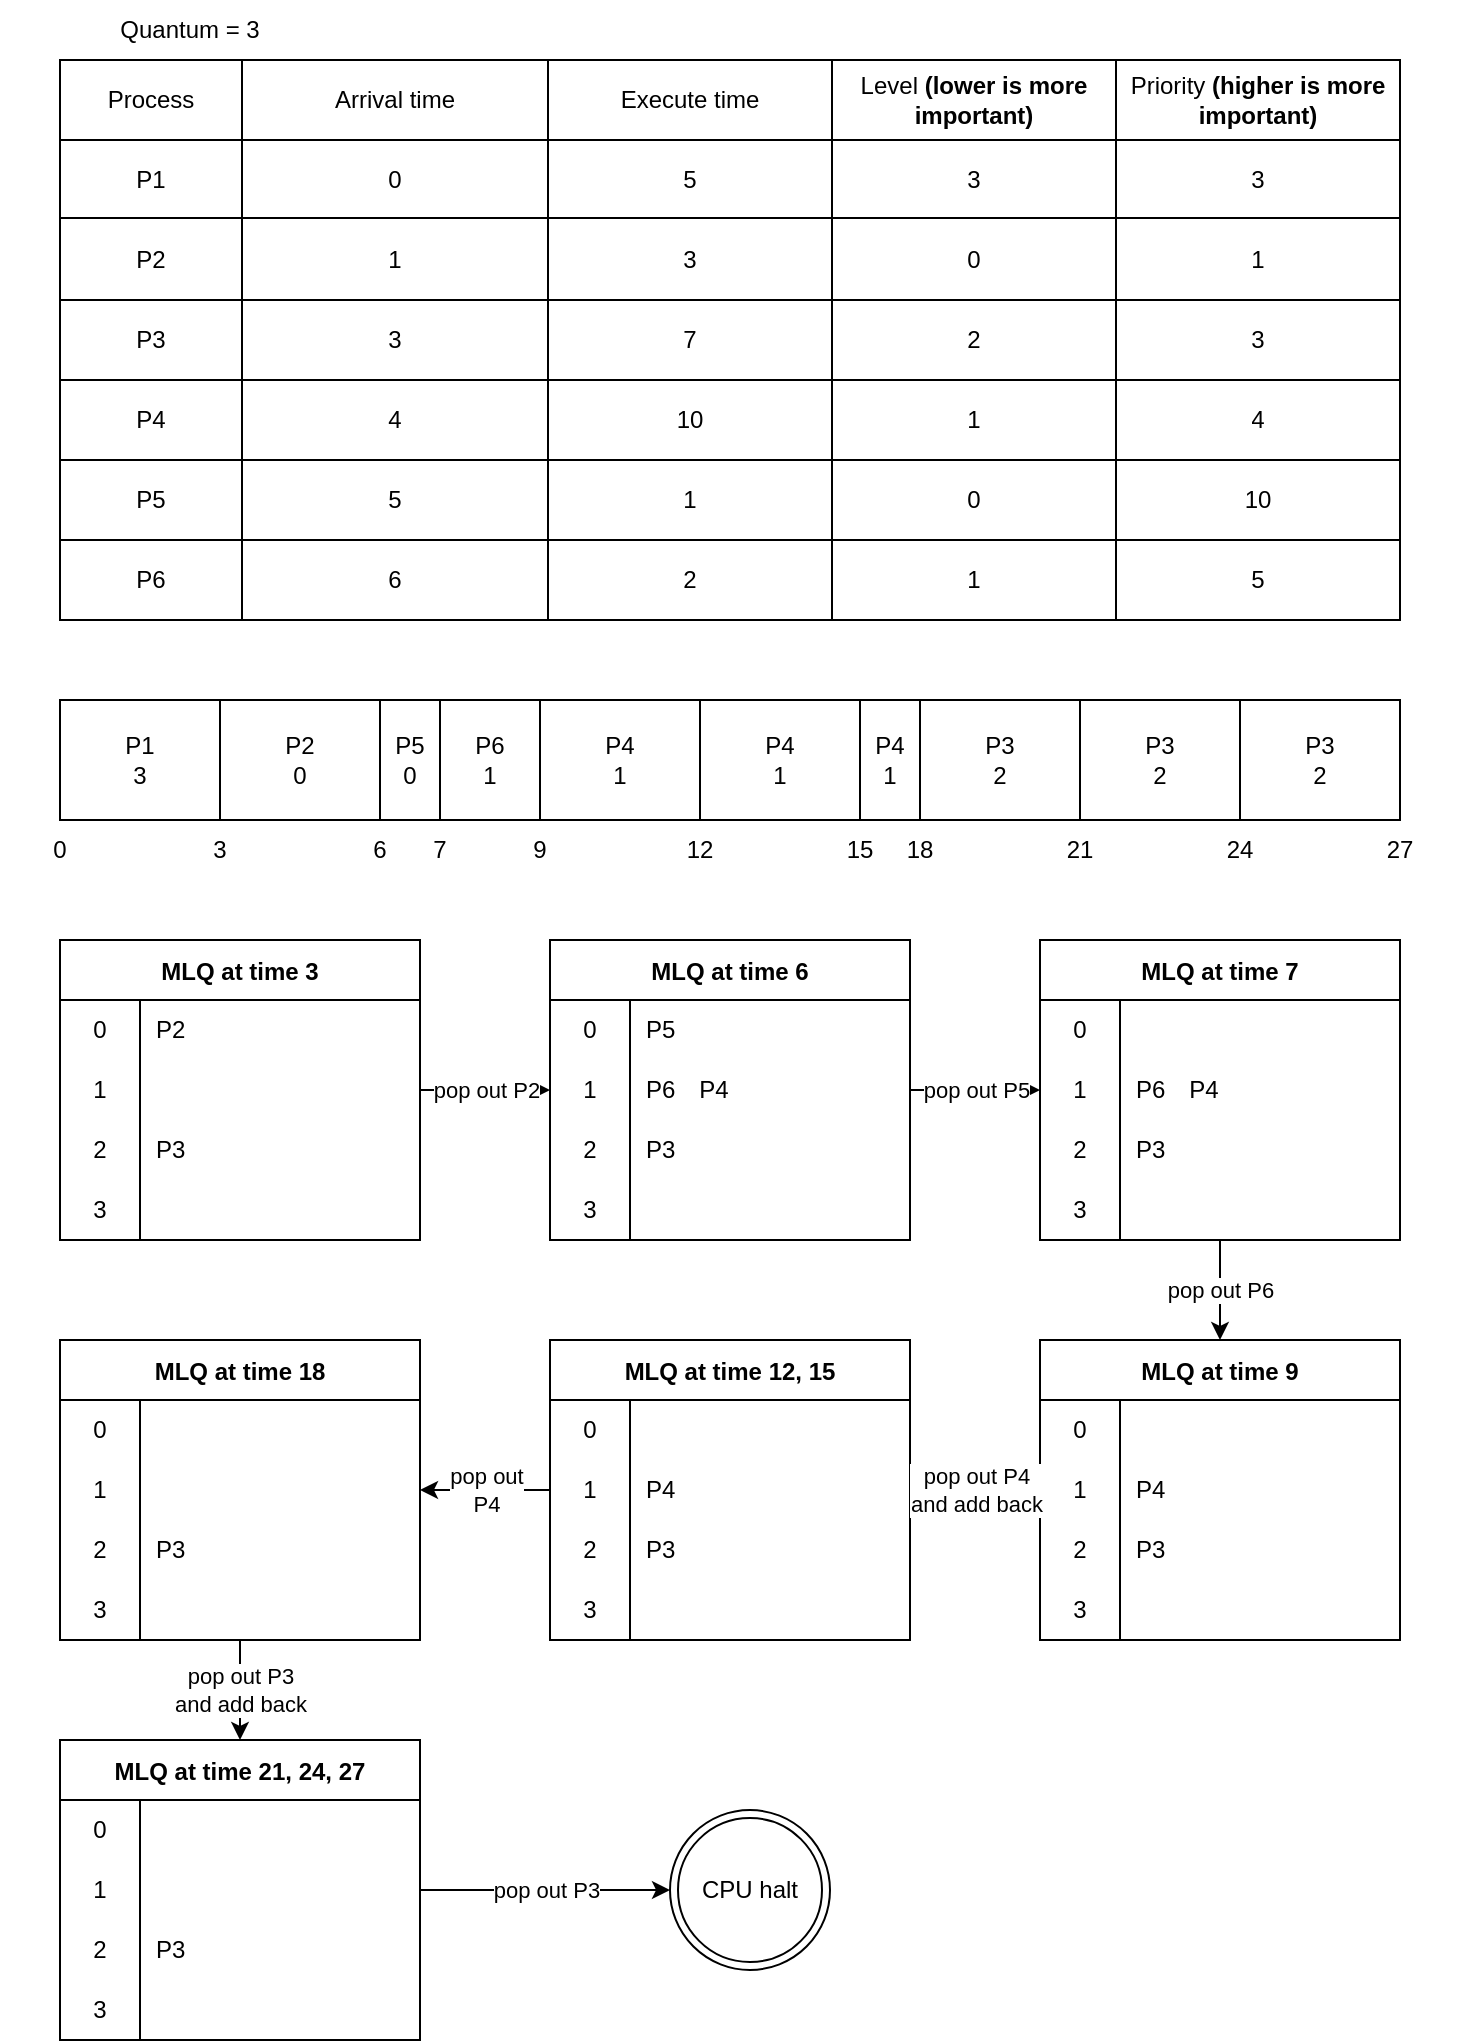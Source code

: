 <mxfile version="20.6.0" type="device"><diagram id="JdR4TpfTcAb123M0RGdp" name="Page-1"><mxGraphModel dx="1185" dy="603" grid="1" gridSize="10" guides="1" tooltips="1" connect="1" arrows="1" fold="1" page="1" pageScale="1" pageWidth="850" pageHeight="1100" math="0" shadow="0"><root><mxCell id="0"/><mxCell id="1" parent="0"/><mxCell id="FrBNk-nTPE8TU9PFp3-e-2" value="&lt;div&gt;P1&lt;/div&gt;3" style="rounded=0;whiteSpace=wrap;html=1;" vertex="1" parent="1"><mxGeometry x="80" y="400" width="80" height="60" as="geometry"/></mxCell><mxCell id="FrBNk-nTPE8TU9PFp3-e-42" value="" style="shape=table;html=1;whiteSpace=wrap;startSize=0;container=1;collapsible=0;childLayout=tableLayout;" vertex="1" parent="1"><mxGeometry x="80" y="80" width="670" height="280" as="geometry"/></mxCell><mxCell id="FrBNk-nTPE8TU9PFp3-e-43" value="" style="shape=tableRow;horizontal=0;startSize=0;swimlaneHead=0;swimlaneBody=0;top=0;left=0;bottom=0;right=0;collapsible=0;dropTarget=0;fillColor=none;points=[[0,0.5],[1,0.5]];portConstraint=eastwest;" vertex="1" parent="FrBNk-nTPE8TU9PFp3-e-42"><mxGeometry width="670" height="40" as="geometry"/></mxCell><mxCell id="FrBNk-nTPE8TU9PFp3-e-44" value="Process" style="shape=partialRectangle;html=1;whiteSpace=wrap;connectable=0;fillColor=none;top=0;left=0;bottom=0;right=0;overflow=hidden;" vertex="1" parent="FrBNk-nTPE8TU9PFp3-e-43"><mxGeometry width="91" height="40" as="geometry"><mxRectangle width="91" height="40" as="alternateBounds"/></mxGeometry></mxCell><mxCell id="FrBNk-nTPE8TU9PFp3-e-45" value="Arrival time" style="shape=partialRectangle;html=1;whiteSpace=wrap;connectable=0;fillColor=none;top=0;left=0;bottom=0;right=0;overflow=hidden;" vertex="1" parent="FrBNk-nTPE8TU9PFp3-e-43"><mxGeometry x="91" width="153" height="40" as="geometry"><mxRectangle width="153" height="40" as="alternateBounds"/></mxGeometry></mxCell><mxCell id="FrBNk-nTPE8TU9PFp3-e-46" value="Execute time" style="shape=partialRectangle;html=1;whiteSpace=wrap;connectable=0;fillColor=none;top=0;left=0;bottom=0;right=0;overflow=hidden;" vertex="1" parent="FrBNk-nTPE8TU9PFp3-e-43"><mxGeometry x="244" width="142" height="40" as="geometry"><mxRectangle width="142" height="40" as="alternateBounds"/></mxGeometry></mxCell><mxCell id="FrBNk-nTPE8TU9PFp3-e-79" value="Level &lt;b&gt;(lower is more important)&lt;/b&gt;" style="shape=partialRectangle;html=1;whiteSpace=wrap;connectable=0;fillColor=none;top=0;left=0;bottom=0;right=0;overflow=hidden;" vertex="1" parent="FrBNk-nTPE8TU9PFp3-e-43"><mxGeometry x="386" width="142" height="40" as="geometry"><mxRectangle width="142" height="40" as="alternateBounds"/></mxGeometry></mxCell><mxCell id="FrBNk-nTPE8TU9PFp3-e-103" value="Priority&lt;b&gt; (higher is more important)&lt;/b&gt;" style="shape=partialRectangle;html=1;whiteSpace=wrap;connectable=0;fillColor=none;top=0;left=0;bottom=0;right=0;overflow=hidden;" vertex="1" parent="FrBNk-nTPE8TU9PFp3-e-43"><mxGeometry x="528" width="142" height="40" as="geometry"><mxRectangle width="142" height="40" as="alternateBounds"/></mxGeometry></mxCell><mxCell id="FrBNk-nTPE8TU9PFp3-e-47" value="" style="shape=tableRow;horizontal=0;startSize=0;swimlaneHead=0;swimlaneBody=0;top=0;left=0;bottom=0;right=0;collapsible=0;dropTarget=0;fillColor=none;points=[[0,0.5],[1,0.5]];portConstraint=eastwest;" vertex="1" parent="FrBNk-nTPE8TU9PFp3-e-42"><mxGeometry y="40" width="670" height="39" as="geometry"/></mxCell><mxCell id="FrBNk-nTPE8TU9PFp3-e-48" value="P1" style="shape=partialRectangle;html=1;whiteSpace=wrap;connectable=0;fillColor=none;top=0;left=0;bottom=0;right=0;overflow=hidden;" vertex="1" parent="FrBNk-nTPE8TU9PFp3-e-47"><mxGeometry width="91" height="39" as="geometry"><mxRectangle width="91" height="39" as="alternateBounds"/></mxGeometry></mxCell><mxCell id="FrBNk-nTPE8TU9PFp3-e-49" value="0" style="shape=partialRectangle;html=1;whiteSpace=wrap;connectable=0;fillColor=none;top=0;left=0;bottom=0;right=0;overflow=hidden;" vertex="1" parent="FrBNk-nTPE8TU9PFp3-e-47"><mxGeometry x="91" width="153" height="39" as="geometry"><mxRectangle width="153" height="39" as="alternateBounds"/></mxGeometry></mxCell><mxCell id="FrBNk-nTPE8TU9PFp3-e-50" value="5" style="shape=partialRectangle;html=1;whiteSpace=wrap;connectable=0;fillColor=none;top=0;left=0;bottom=0;right=0;overflow=hidden;" vertex="1" parent="FrBNk-nTPE8TU9PFp3-e-47"><mxGeometry x="244" width="142" height="39" as="geometry"><mxRectangle width="142" height="39" as="alternateBounds"/></mxGeometry></mxCell><mxCell id="FrBNk-nTPE8TU9PFp3-e-80" value="3" style="shape=partialRectangle;html=1;whiteSpace=wrap;connectable=0;fillColor=none;top=0;left=0;bottom=0;right=0;overflow=hidden;" vertex="1" parent="FrBNk-nTPE8TU9PFp3-e-47"><mxGeometry x="386" width="142" height="39" as="geometry"><mxRectangle width="142" height="39" as="alternateBounds"/></mxGeometry></mxCell><mxCell id="FrBNk-nTPE8TU9PFp3-e-104" value="3" style="shape=partialRectangle;html=1;whiteSpace=wrap;connectable=0;fillColor=none;top=0;left=0;bottom=0;right=0;overflow=hidden;" vertex="1" parent="FrBNk-nTPE8TU9PFp3-e-47"><mxGeometry x="528" width="142" height="39" as="geometry"><mxRectangle width="142" height="39" as="alternateBounds"/></mxGeometry></mxCell><mxCell id="FrBNk-nTPE8TU9PFp3-e-51" value="" style="shape=tableRow;horizontal=0;startSize=0;swimlaneHead=0;swimlaneBody=0;top=0;left=0;bottom=0;right=0;collapsible=0;dropTarget=0;fillColor=none;points=[[0,0.5],[1,0.5]];portConstraint=eastwest;" vertex="1" parent="FrBNk-nTPE8TU9PFp3-e-42"><mxGeometry y="79" width="670" height="41" as="geometry"/></mxCell><mxCell id="FrBNk-nTPE8TU9PFp3-e-52" value="P2" style="shape=partialRectangle;html=1;whiteSpace=wrap;connectable=0;fillColor=none;top=0;left=0;bottom=0;right=0;overflow=hidden;" vertex="1" parent="FrBNk-nTPE8TU9PFp3-e-51"><mxGeometry width="91" height="41" as="geometry"><mxRectangle width="91" height="41" as="alternateBounds"/></mxGeometry></mxCell><mxCell id="FrBNk-nTPE8TU9PFp3-e-53" value="1" style="shape=partialRectangle;html=1;whiteSpace=wrap;connectable=0;fillColor=none;top=0;left=0;bottom=0;right=0;overflow=hidden;" vertex="1" parent="FrBNk-nTPE8TU9PFp3-e-51"><mxGeometry x="91" width="153" height="41" as="geometry"><mxRectangle width="153" height="41" as="alternateBounds"/></mxGeometry></mxCell><mxCell id="FrBNk-nTPE8TU9PFp3-e-54" value="3" style="shape=partialRectangle;html=1;whiteSpace=wrap;connectable=0;fillColor=none;top=0;left=0;bottom=0;right=0;overflow=hidden;pointerEvents=1;" vertex="1" parent="FrBNk-nTPE8TU9PFp3-e-51"><mxGeometry x="244" width="142" height="41" as="geometry"><mxRectangle width="142" height="41" as="alternateBounds"/></mxGeometry></mxCell><mxCell id="FrBNk-nTPE8TU9PFp3-e-81" value="0" style="shape=partialRectangle;html=1;whiteSpace=wrap;connectable=0;fillColor=none;top=0;left=0;bottom=0;right=0;overflow=hidden;pointerEvents=1;" vertex="1" parent="FrBNk-nTPE8TU9PFp3-e-51"><mxGeometry x="386" width="142" height="41" as="geometry"><mxRectangle width="142" height="41" as="alternateBounds"/></mxGeometry></mxCell><mxCell id="FrBNk-nTPE8TU9PFp3-e-105" value="1" style="shape=partialRectangle;html=1;whiteSpace=wrap;connectable=0;fillColor=none;top=0;left=0;bottom=0;right=0;overflow=hidden;pointerEvents=1;" vertex="1" parent="FrBNk-nTPE8TU9PFp3-e-51"><mxGeometry x="528" width="142" height="41" as="geometry"><mxRectangle width="142" height="41" as="alternateBounds"/></mxGeometry></mxCell><mxCell id="FrBNk-nTPE8TU9PFp3-e-55" style="shape=tableRow;horizontal=0;startSize=0;swimlaneHead=0;swimlaneBody=0;top=0;left=0;bottom=0;right=0;collapsible=0;dropTarget=0;fillColor=none;points=[[0,0.5],[1,0.5]];portConstraint=eastwest;" vertex="1" parent="FrBNk-nTPE8TU9PFp3-e-42"><mxGeometry y="120" width="670" height="40" as="geometry"/></mxCell><mxCell id="FrBNk-nTPE8TU9PFp3-e-56" value="P3" style="shape=partialRectangle;html=1;whiteSpace=wrap;connectable=0;fillColor=none;top=0;left=0;bottom=0;right=0;overflow=hidden;" vertex="1" parent="FrBNk-nTPE8TU9PFp3-e-55"><mxGeometry width="91" height="40" as="geometry"><mxRectangle width="91" height="40" as="alternateBounds"/></mxGeometry></mxCell><mxCell id="FrBNk-nTPE8TU9PFp3-e-57" value="3" style="shape=partialRectangle;html=1;whiteSpace=wrap;connectable=0;fillColor=none;top=0;left=0;bottom=0;right=0;overflow=hidden;" vertex="1" parent="FrBNk-nTPE8TU9PFp3-e-55"><mxGeometry x="91" width="153" height="40" as="geometry"><mxRectangle width="153" height="40" as="alternateBounds"/></mxGeometry></mxCell><mxCell id="FrBNk-nTPE8TU9PFp3-e-58" value="7" style="shape=partialRectangle;html=1;whiteSpace=wrap;connectable=0;fillColor=none;top=0;left=0;bottom=0;right=0;overflow=hidden;pointerEvents=1;" vertex="1" parent="FrBNk-nTPE8TU9PFp3-e-55"><mxGeometry x="244" width="142" height="40" as="geometry"><mxRectangle width="142" height="40" as="alternateBounds"/></mxGeometry></mxCell><mxCell id="FrBNk-nTPE8TU9PFp3-e-82" value="2" style="shape=partialRectangle;html=1;whiteSpace=wrap;connectable=0;fillColor=none;top=0;left=0;bottom=0;right=0;overflow=hidden;pointerEvents=1;" vertex="1" parent="FrBNk-nTPE8TU9PFp3-e-55"><mxGeometry x="386" width="142" height="40" as="geometry"><mxRectangle width="142" height="40" as="alternateBounds"/></mxGeometry></mxCell><mxCell id="FrBNk-nTPE8TU9PFp3-e-106" value="3" style="shape=partialRectangle;html=1;whiteSpace=wrap;connectable=0;fillColor=none;top=0;left=0;bottom=0;right=0;overflow=hidden;pointerEvents=1;" vertex="1" parent="FrBNk-nTPE8TU9PFp3-e-55"><mxGeometry x="528" width="142" height="40" as="geometry"><mxRectangle width="142" height="40" as="alternateBounds"/></mxGeometry></mxCell><mxCell id="FrBNk-nTPE8TU9PFp3-e-59" style="shape=tableRow;horizontal=0;startSize=0;swimlaneHead=0;swimlaneBody=0;top=0;left=0;bottom=0;right=0;collapsible=0;dropTarget=0;fillColor=none;points=[[0,0.5],[1,0.5]];portConstraint=eastwest;" vertex="1" parent="FrBNk-nTPE8TU9PFp3-e-42"><mxGeometry y="160" width="670" height="40" as="geometry"/></mxCell><mxCell id="FrBNk-nTPE8TU9PFp3-e-60" value="P4" style="shape=partialRectangle;html=1;whiteSpace=wrap;connectable=0;fillColor=none;top=0;left=0;bottom=0;right=0;overflow=hidden;" vertex="1" parent="FrBNk-nTPE8TU9PFp3-e-59"><mxGeometry width="91" height="40" as="geometry"><mxRectangle width="91" height="40" as="alternateBounds"/></mxGeometry></mxCell><mxCell id="FrBNk-nTPE8TU9PFp3-e-61" value="4" style="shape=partialRectangle;html=1;whiteSpace=wrap;connectable=0;fillColor=none;top=0;left=0;bottom=0;right=0;overflow=hidden;" vertex="1" parent="FrBNk-nTPE8TU9PFp3-e-59"><mxGeometry x="91" width="153" height="40" as="geometry"><mxRectangle width="153" height="40" as="alternateBounds"/></mxGeometry></mxCell><mxCell id="FrBNk-nTPE8TU9PFp3-e-62" value="10" style="shape=partialRectangle;html=1;whiteSpace=wrap;connectable=0;fillColor=none;top=0;left=0;bottom=0;right=0;overflow=hidden;pointerEvents=1;" vertex="1" parent="FrBNk-nTPE8TU9PFp3-e-59"><mxGeometry x="244" width="142" height="40" as="geometry"><mxRectangle width="142" height="40" as="alternateBounds"/></mxGeometry></mxCell><mxCell id="FrBNk-nTPE8TU9PFp3-e-83" value="1" style="shape=partialRectangle;html=1;whiteSpace=wrap;connectable=0;fillColor=none;top=0;left=0;bottom=0;right=0;overflow=hidden;pointerEvents=1;" vertex="1" parent="FrBNk-nTPE8TU9PFp3-e-59"><mxGeometry x="386" width="142" height="40" as="geometry"><mxRectangle width="142" height="40" as="alternateBounds"/></mxGeometry></mxCell><mxCell id="FrBNk-nTPE8TU9PFp3-e-107" value="4" style="shape=partialRectangle;html=1;whiteSpace=wrap;connectable=0;fillColor=none;top=0;left=0;bottom=0;right=0;overflow=hidden;pointerEvents=1;" vertex="1" parent="FrBNk-nTPE8TU9PFp3-e-59"><mxGeometry x="528" width="142" height="40" as="geometry"><mxRectangle width="142" height="40" as="alternateBounds"/></mxGeometry></mxCell><mxCell id="FrBNk-nTPE8TU9PFp3-e-63" style="shape=tableRow;horizontal=0;startSize=0;swimlaneHead=0;swimlaneBody=0;top=0;left=0;bottom=0;right=0;collapsible=0;dropTarget=0;fillColor=none;points=[[0,0.5],[1,0.5]];portConstraint=eastwest;" vertex="1" parent="FrBNk-nTPE8TU9PFp3-e-42"><mxGeometry y="200" width="670" height="40" as="geometry"/></mxCell><mxCell id="FrBNk-nTPE8TU9PFp3-e-64" value="P5" style="shape=partialRectangle;html=1;whiteSpace=wrap;connectable=0;fillColor=none;top=0;left=0;bottom=0;right=0;overflow=hidden;" vertex="1" parent="FrBNk-nTPE8TU9PFp3-e-63"><mxGeometry width="91" height="40" as="geometry"><mxRectangle width="91" height="40" as="alternateBounds"/></mxGeometry></mxCell><mxCell id="FrBNk-nTPE8TU9PFp3-e-65" value="5" style="shape=partialRectangle;html=1;whiteSpace=wrap;connectable=0;fillColor=none;top=0;left=0;bottom=0;right=0;overflow=hidden;" vertex="1" parent="FrBNk-nTPE8TU9PFp3-e-63"><mxGeometry x="91" width="153" height="40" as="geometry"><mxRectangle width="153" height="40" as="alternateBounds"/></mxGeometry></mxCell><mxCell id="FrBNk-nTPE8TU9PFp3-e-66" value="1" style="shape=partialRectangle;html=1;whiteSpace=wrap;connectable=0;fillColor=none;top=0;left=0;bottom=0;right=0;overflow=hidden;pointerEvents=1;" vertex="1" parent="FrBNk-nTPE8TU9PFp3-e-63"><mxGeometry x="244" width="142" height="40" as="geometry"><mxRectangle width="142" height="40" as="alternateBounds"/></mxGeometry></mxCell><mxCell id="FrBNk-nTPE8TU9PFp3-e-84" value="0" style="shape=partialRectangle;html=1;whiteSpace=wrap;connectable=0;fillColor=none;top=0;left=0;bottom=0;right=0;overflow=hidden;pointerEvents=1;" vertex="1" parent="FrBNk-nTPE8TU9PFp3-e-63"><mxGeometry x="386" width="142" height="40" as="geometry"><mxRectangle width="142" height="40" as="alternateBounds"/></mxGeometry></mxCell><mxCell id="FrBNk-nTPE8TU9PFp3-e-108" value="10" style="shape=partialRectangle;html=1;whiteSpace=wrap;connectable=0;fillColor=none;top=0;left=0;bottom=0;right=0;overflow=hidden;pointerEvents=1;" vertex="1" parent="FrBNk-nTPE8TU9PFp3-e-63"><mxGeometry x="528" width="142" height="40" as="geometry"><mxRectangle width="142" height="40" as="alternateBounds"/></mxGeometry></mxCell><mxCell id="FrBNk-nTPE8TU9PFp3-e-146" style="shape=tableRow;horizontal=0;startSize=0;swimlaneHead=0;swimlaneBody=0;top=0;left=0;bottom=0;right=0;collapsible=0;dropTarget=0;fillColor=none;points=[[0,0.5],[1,0.5]];portConstraint=eastwest;" vertex="1" parent="FrBNk-nTPE8TU9PFp3-e-42"><mxGeometry y="240" width="670" height="40" as="geometry"/></mxCell><mxCell id="FrBNk-nTPE8TU9PFp3-e-147" value="P6" style="shape=partialRectangle;html=1;whiteSpace=wrap;connectable=0;fillColor=none;top=0;left=0;bottom=0;right=0;overflow=hidden;" vertex="1" parent="FrBNk-nTPE8TU9PFp3-e-146"><mxGeometry width="91" height="40" as="geometry"><mxRectangle width="91" height="40" as="alternateBounds"/></mxGeometry></mxCell><mxCell id="FrBNk-nTPE8TU9PFp3-e-148" value="6" style="shape=partialRectangle;html=1;whiteSpace=wrap;connectable=0;fillColor=none;top=0;left=0;bottom=0;right=0;overflow=hidden;" vertex="1" parent="FrBNk-nTPE8TU9PFp3-e-146"><mxGeometry x="91" width="153" height="40" as="geometry"><mxRectangle width="153" height="40" as="alternateBounds"/></mxGeometry></mxCell><mxCell id="FrBNk-nTPE8TU9PFp3-e-149" value="2" style="shape=partialRectangle;html=1;whiteSpace=wrap;connectable=0;fillColor=none;top=0;left=0;bottom=0;right=0;overflow=hidden;pointerEvents=1;" vertex="1" parent="FrBNk-nTPE8TU9PFp3-e-146"><mxGeometry x="244" width="142" height="40" as="geometry"><mxRectangle width="142" height="40" as="alternateBounds"/></mxGeometry></mxCell><mxCell id="FrBNk-nTPE8TU9PFp3-e-150" value="1" style="shape=partialRectangle;html=1;whiteSpace=wrap;connectable=0;fillColor=none;top=0;left=0;bottom=0;right=0;overflow=hidden;pointerEvents=1;" vertex="1" parent="FrBNk-nTPE8TU9PFp3-e-146"><mxGeometry x="386" width="142" height="40" as="geometry"><mxRectangle width="142" height="40" as="alternateBounds"/></mxGeometry></mxCell><mxCell id="FrBNk-nTPE8TU9PFp3-e-151" value="5" style="shape=partialRectangle;html=1;whiteSpace=wrap;connectable=0;fillColor=none;top=0;left=0;bottom=0;right=0;overflow=hidden;pointerEvents=1;" vertex="1" parent="FrBNk-nTPE8TU9PFp3-e-146"><mxGeometry x="528" width="142" height="40" as="geometry"><mxRectangle width="142" height="40" as="alternateBounds"/></mxGeometry></mxCell><mxCell id="FrBNk-nTPE8TU9PFp3-e-85" value="Quantum = 3" style="text;html=1;strokeColor=none;fillColor=none;align=center;verticalAlign=middle;whiteSpace=wrap;rounded=0;" vertex="1" parent="1"><mxGeometry x="80" y="50" width="130" height="30" as="geometry"/></mxCell><mxCell id="FrBNk-nTPE8TU9PFp3-e-86" value="0" style="text;html=1;strokeColor=none;fillColor=none;align=center;verticalAlign=middle;whiteSpace=wrap;rounded=0;" vertex="1" parent="1"><mxGeometry x="50" y="460" width="60" height="30" as="geometry"/></mxCell><mxCell id="FrBNk-nTPE8TU9PFp3-e-87" value="3" style="text;html=1;strokeColor=none;fillColor=none;align=center;verticalAlign=middle;whiteSpace=wrap;rounded=0;" vertex="1" parent="1"><mxGeometry x="130" y="460" width="60" height="30" as="geometry"/></mxCell><mxCell id="FrBNk-nTPE8TU9PFp3-e-88" value="&lt;div&gt;P2&lt;/div&gt;0" style="rounded=0;whiteSpace=wrap;html=1;" vertex="1" parent="1"><mxGeometry x="160" y="400" width="80" height="60" as="geometry"/></mxCell><mxCell id="FrBNk-nTPE8TU9PFp3-e-89" value="&lt;div&gt;P6&lt;/div&gt;&lt;div&gt;1&lt;br&gt;&lt;/div&gt;" style="rounded=0;whiteSpace=wrap;html=1;" vertex="1" parent="1"><mxGeometry x="270" y="400" width="50" height="60" as="geometry"/></mxCell><mxCell id="FrBNk-nTPE8TU9PFp3-e-90" value="6" style="text;html=1;strokeColor=none;fillColor=none;align=center;verticalAlign=middle;whiteSpace=wrap;rounded=0;" vertex="1" parent="1"><mxGeometry x="210" y="460" width="60" height="30" as="geometry"/></mxCell><mxCell id="FrBNk-nTPE8TU9PFp3-e-92" value="&lt;div&gt;P5&lt;/div&gt;&lt;div&gt;0&lt;br&gt;&lt;/div&gt;" style="rounded=0;whiteSpace=wrap;html=1;" vertex="1" parent="1"><mxGeometry x="240" y="400" width="30" height="60" as="geometry"/></mxCell><mxCell id="FrBNk-nTPE8TU9PFp3-e-93" value="&lt;div&gt;P4&lt;/div&gt;&lt;div&gt;1&lt;br&gt;&lt;/div&gt;" style="rounded=0;whiteSpace=wrap;html=1;" vertex="1" parent="1"><mxGeometry x="320" y="400" width="80" height="60" as="geometry"/></mxCell><mxCell id="FrBNk-nTPE8TU9PFp3-e-94" value="9" style="text;html=1;strokeColor=none;fillColor=none;align=center;verticalAlign=middle;whiteSpace=wrap;rounded=0;" vertex="1" parent="1"><mxGeometry x="290" y="460" width="60" height="30" as="geometry"/></mxCell><mxCell id="FrBNk-nTPE8TU9PFp3-e-95" value="12" style="text;html=1;strokeColor=none;fillColor=none;align=center;verticalAlign=middle;whiteSpace=wrap;rounded=0;" vertex="1" parent="1"><mxGeometry x="370" y="460" width="60" height="30" as="geometry"/></mxCell><mxCell id="FrBNk-nTPE8TU9PFp3-e-96" value="&lt;div&gt;P4&lt;/div&gt;&lt;div&gt;1&lt;br&gt;&lt;/div&gt;" style="rounded=0;whiteSpace=wrap;html=1;" vertex="1" parent="1"><mxGeometry x="400" y="400" width="80" height="60" as="geometry"/></mxCell><mxCell id="FrBNk-nTPE8TU9PFp3-e-97" value="15" style="text;html=1;strokeColor=none;fillColor=none;align=center;verticalAlign=middle;whiteSpace=wrap;rounded=0;" vertex="1" parent="1"><mxGeometry x="450" y="460" width="60" height="30" as="geometry"/></mxCell><mxCell id="FrBNk-nTPE8TU9PFp3-e-98" value="&lt;div&gt;P4&lt;/div&gt;&lt;div&gt;1&lt;br&gt;&lt;/div&gt;" style="rounded=0;whiteSpace=wrap;html=1;" vertex="1" parent="1"><mxGeometry x="480" y="400" width="30" height="60" as="geometry"/></mxCell><mxCell id="FrBNk-nTPE8TU9PFp3-e-99" value="18" style="text;html=1;strokeColor=none;fillColor=none;align=center;verticalAlign=middle;whiteSpace=wrap;rounded=0;" vertex="1" parent="1"><mxGeometry x="480" y="460" width="60" height="30" as="geometry"/></mxCell><mxCell id="FrBNk-nTPE8TU9PFp3-e-100" value="&lt;div&gt;P3&lt;/div&gt;&lt;div&gt;2&lt;br&gt;&lt;/div&gt;" style="rounded=0;whiteSpace=wrap;html=1;" vertex="1" parent="1"><mxGeometry x="510" y="400" width="80" height="60" as="geometry"/></mxCell><mxCell id="FrBNk-nTPE8TU9PFp3-e-101" value="21" style="text;html=1;strokeColor=none;fillColor=none;align=center;verticalAlign=middle;whiteSpace=wrap;rounded=0;" vertex="1" parent="1"><mxGeometry x="560" y="460" width="60" height="30" as="geometry"/></mxCell><mxCell id="FrBNk-nTPE8TU9PFp3-e-102" value="7" style="text;html=1;strokeColor=none;fillColor=none;align=center;verticalAlign=middle;whiteSpace=wrap;rounded=0;" vertex="1" parent="1"><mxGeometry x="240" y="460" width="60" height="30" as="geometry"/></mxCell><mxCell id="FrBNk-nTPE8TU9PFp3-e-185" value="pop out P5" style="edgeStyle=orthogonalEdgeStyle;rounded=0;orthogonalLoop=1;jettySize=auto;html=1;entryX=0;entryY=0.5;entryDx=0;entryDy=0;" edge="1" parent="1" source="FrBNk-nTPE8TU9PFp3-e-127" target="FrBNk-nTPE8TU9PFp3-e-176"><mxGeometry relative="1" as="geometry"/></mxCell><mxCell id="FrBNk-nTPE8TU9PFp3-e-127" value="MLQ at time 6" style="shape=table;startSize=30;container=1;collapsible=0;childLayout=tableLayout;fixedRows=1;rowLines=0;fontStyle=1;" vertex="1" parent="1"><mxGeometry x="325" y="520" width="180" height="150" as="geometry"/></mxCell><mxCell id="FrBNk-nTPE8TU9PFp3-e-128" value="" style="shape=tableRow;horizontal=0;startSize=0;swimlaneHead=0;swimlaneBody=0;top=0;left=0;bottom=0;right=0;collapsible=0;dropTarget=0;fillColor=none;points=[[0,0.5],[1,0.5]];portConstraint=eastwest;" vertex="1" parent="FrBNk-nTPE8TU9PFp3-e-127"><mxGeometry y="30" width="180" height="30" as="geometry"/></mxCell><mxCell id="FrBNk-nTPE8TU9PFp3-e-129" value="0" style="shape=partialRectangle;html=1;whiteSpace=wrap;connectable=0;fillColor=none;top=0;left=0;bottom=0;right=0;overflow=hidden;pointerEvents=1;" vertex="1" parent="FrBNk-nTPE8TU9PFp3-e-128"><mxGeometry width="40" height="30" as="geometry"><mxRectangle width="40" height="30" as="alternateBounds"/></mxGeometry></mxCell><mxCell id="FrBNk-nTPE8TU9PFp3-e-130" value="P5" style="shape=partialRectangle;html=1;whiteSpace=wrap;connectable=0;fillColor=none;top=0;left=0;bottom=0;right=0;align=left;spacingLeft=6;overflow=hidden;" vertex="1" parent="FrBNk-nTPE8TU9PFp3-e-128"><mxGeometry x="40" width="140" height="30" as="geometry"><mxRectangle width="140" height="30" as="alternateBounds"/></mxGeometry></mxCell><mxCell id="FrBNk-nTPE8TU9PFp3-e-131" value="" style="shape=tableRow;horizontal=0;startSize=0;swimlaneHead=0;swimlaneBody=0;top=0;left=0;bottom=0;right=0;collapsible=0;dropTarget=0;fillColor=none;points=[[0,0.5],[1,0.5]];portConstraint=eastwest;" vertex="1" parent="FrBNk-nTPE8TU9PFp3-e-127"><mxGeometry y="60" width="180" height="30" as="geometry"/></mxCell><mxCell id="FrBNk-nTPE8TU9PFp3-e-132" value="1" style="shape=partialRectangle;html=1;whiteSpace=wrap;connectable=0;fillColor=none;top=0;left=0;bottom=0;right=0;overflow=hidden;" vertex="1" parent="FrBNk-nTPE8TU9PFp3-e-131"><mxGeometry width="40" height="30" as="geometry"><mxRectangle width="40" height="30" as="alternateBounds"/></mxGeometry></mxCell><mxCell id="FrBNk-nTPE8TU9PFp3-e-133" value="P6&lt;span style=&quot;white-space: pre;&quot;&gt;&#9;&lt;/span&gt;P4" style="shape=partialRectangle;html=1;whiteSpace=wrap;connectable=0;fillColor=none;top=0;left=0;bottom=0;right=0;align=left;spacingLeft=6;overflow=hidden;" vertex="1" parent="FrBNk-nTPE8TU9PFp3-e-131"><mxGeometry x="40" width="140" height="30" as="geometry"><mxRectangle width="140" height="30" as="alternateBounds"/></mxGeometry></mxCell><mxCell id="FrBNk-nTPE8TU9PFp3-e-134" value="" style="shape=tableRow;horizontal=0;startSize=0;swimlaneHead=0;swimlaneBody=0;top=0;left=0;bottom=0;right=0;collapsible=0;dropTarget=0;fillColor=none;points=[[0,0.5],[1,0.5]];portConstraint=eastwest;" vertex="1" parent="FrBNk-nTPE8TU9PFp3-e-127"><mxGeometry y="90" width="180" height="30" as="geometry"/></mxCell><mxCell id="FrBNk-nTPE8TU9PFp3-e-135" value="2" style="shape=partialRectangle;html=1;whiteSpace=wrap;connectable=0;fillColor=none;top=0;left=0;bottom=0;right=0;overflow=hidden;" vertex="1" parent="FrBNk-nTPE8TU9PFp3-e-134"><mxGeometry width="40" height="30" as="geometry"><mxRectangle width="40" height="30" as="alternateBounds"/></mxGeometry></mxCell><mxCell id="FrBNk-nTPE8TU9PFp3-e-136" value="P3" style="shape=partialRectangle;html=1;whiteSpace=wrap;connectable=0;fillColor=none;top=0;left=0;bottom=0;right=0;align=left;spacingLeft=6;overflow=hidden;" vertex="1" parent="FrBNk-nTPE8TU9PFp3-e-134"><mxGeometry x="40" width="140" height="30" as="geometry"><mxRectangle width="140" height="30" as="alternateBounds"/></mxGeometry></mxCell><mxCell id="FrBNk-nTPE8TU9PFp3-e-137" style="shape=tableRow;horizontal=0;startSize=0;swimlaneHead=0;swimlaneBody=0;top=0;left=0;bottom=0;right=0;collapsible=0;dropTarget=0;fillColor=none;points=[[0,0.5],[1,0.5]];portConstraint=eastwest;" vertex="1" parent="FrBNk-nTPE8TU9PFp3-e-127"><mxGeometry y="120" width="180" height="30" as="geometry"/></mxCell><mxCell id="FrBNk-nTPE8TU9PFp3-e-138" value="3" style="shape=partialRectangle;html=1;whiteSpace=wrap;connectable=0;fillColor=none;top=0;left=0;bottom=0;right=0;overflow=hidden;" vertex="1" parent="FrBNk-nTPE8TU9PFp3-e-137"><mxGeometry width="40" height="30" as="geometry"><mxRectangle width="40" height="30" as="alternateBounds"/></mxGeometry></mxCell><mxCell id="FrBNk-nTPE8TU9PFp3-e-139" style="shape=partialRectangle;html=1;whiteSpace=wrap;connectable=0;fillColor=none;top=0;left=0;bottom=0;right=0;align=left;spacingLeft=6;overflow=hidden;" vertex="1" parent="FrBNk-nTPE8TU9PFp3-e-137"><mxGeometry x="40" width="140" height="30" as="geometry"><mxRectangle width="140" height="30" as="alternateBounds"/></mxGeometry></mxCell><mxCell id="FrBNk-nTPE8TU9PFp3-e-166" value="pop out P2" style="edgeStyle=orthogonalEdgeStyle;rounded=0;orthogonalLoop=1;jettySize=auto;html=1;entryX=0;entryY=0.5;entryDx=0;entryDy=0;" edge="1" parent="1" source="FrBNk-nTPE8TU9PFp3-e-152" target="FrBNk-nTPE8TU9PFp3-e-131"><mxGeometry relative="1" as="geometry"/></mxCell><mxCell id="FrBNk-nTPE8TU9PFp3-e-152" value="MLQ at time 3" style="shape=table;startSize=30;container=1;collapsible=0;childLayout=tableLayout;fixedRows=1;rowLines=0;fontStyle=1;" vertex="1" parent="1"><mxGeometry x="80" y="520" width="180" height="150" as="geometry"/></mxCell><mxCell id="FrBNk-nTPE8TU9PFp3-e-153" value="" style="shape=tableRow;horizontal=0;startSize=0;swimlaneHead=0;swimlaneBody=0;top=0;left=0;bottom=0;right=0;collapsible=0;dropTarget=0;fillColor=none;points=[[0,0.5],[1,0.5]];portConstraint=eastwest;" vertex="1" parent="FrBNk-nTPE8TU9PFp3-e-152"><mxGeometry y="30" width="180" height="30" as="geometry"/></mxCell><mxCell id="FrBNk-nTPE8TU9PFp3-e-154" value="0" style="shape=partialRectangle;html=1;whiteSpace=wrap;connectable=0;fillColor=none;top=0;left=0;bottom=0;right=0;overflow=hidden;pointerEvents=1;" vertex="1" parent="FrBNk-nTPE8TU9PFp3-e-153"><mxGeometry width="40" height="30" as="geometry"><mxRectangle width="40" height="30" as="alternateBounds"/></mxGeometry></mxCell><mxCell id="FrBNk-nTPE8TU9PFp3-e-155" value="P2" style="shape=partialRectangle;html=1;whiteSpace=wrap;connectable=0;fillColor=none;top=0;left=0;bottom=0;right=0;align=left;spacingLeft=6;overflow=hidden;" vertex="1" parent="FrBNk-nTPE8TU9PFp3-e-153"><mxGeometry x="40" width="140" height="30" as="geometry"><mxRectangle width="140" height="30" as="alternateBounds"/></mxGeometry></mxCell><mxCell id="FrBNk-nTPE8TU9PFp3-e-156" value="" style="shape=tableRow;horizontal=0;startSize=0;swimlaneHead=0;swimlaneBody=0;top=0;left=0;bottom=0;right=0;collapsible=0;dropTarget=0;fillColor=none;points=[[0,0.5],[1,0.5]];portConstraint=eastwest;" vertex="1" parent="FrBNk-nTPE8TU9PFp3-e-152"><mxGeometry y="60" width="180" height="30" as="geometry"/></mxCell><mxCell id="FrBNk-nTPE8TU9PFp3-e-157" value="1" style="shape=partialRectangle;html=1;whiteSpace=wrap;connectable=0;fillColor=none;top=0;left=0;bottom=0;right=0;overflow=hidden;" vertex="1" parent="FrBNk-nTPE8TU9PFp3-e-156"><mxGeometry width="40" height="30" as="geometry"><mxRectangle width="40" height="30" as="alternateBounds"/></mxGeometry></mxCell><mxCell id="FrBNk-nTPE8TU9PFp3-e-158" value="" style="shape=partialRectangle;html=1;whiteSpace=wrap;connectable=0;fillColor=none;top=0;left=0;bottom=0;right=0;align=left;spacingLeft=6;overflow=hidden;" vertex="1" parent="FrBNk-nTPE8TU9PFp3-e-156"><mxGeometry x="40" width="140" height="30" as="geometry"><mxRectangle width="140" height="30" as="alternateBounds"/></mxGeometry></mxCell><mxCell id="FrBNk-nTPE8TU9PFp3-e-159" value="" style="shape=tableRow;horizontal=0;startSize=0;swimlaneHead=0;swimlaneBody=0;top=0;left=0;bottom=0;right=0;collapsible=0;dropTarget=0;fillColor=none;points=[[0,0.5],[1,0.5]];portConstraint=eastwest;" vertex="1" parent="FrBNk-nTPE8TU9PFp3-e-152"><mxGeometry y="90" width="180" height="30" as="geometry"/></mxCell><mxCell id="FrBNk-nTPE8TU9PFp3-e-160" value="2" style="shape=partialRectangle;html=1;whiteSpace=wrap;connectable=0;fillColor=none;top=0;left=0;bottom=0;right=0;overflow=hidden;" vertex="1" parent="FrBNk-nTPE8TU9PFp3-e-159"><mxGeometry width="40" height="30" as="geometry"><mxRectangle width="40" height="30" as="alternateBounds"/></mxGeometry></mxCell><mxCell id="FrBNk-nTPE8TU9PFp3-e-161" value="P3" style="shape=partialRectangle;html=1;whiteSpace=wrap;connectable=0;fillColor=none;top=0;left=0;bottom=0;right=0;align=left;spacingLeft=6;overflow=hidden;" vertex="1" parent="FrBNk-nTPE8TU9PFp3-e-159"><mxGeometry x="40" width="140" height="30" as="geometry"><mxRectangle width="140" height="30" as="alternateBounds"/></mxGeometry></mxCell><mxCell id="FrBNk-nTPE8TU9PFp3-e-162" style="shape=tableRow;horizontal=0;startSize=0;swimlaneHead=0;swimlaneBody=0;top=0;left=0;bottom=0;right=0;collapsible=0;dropTarget=0;fillColor=none;points=[[0,0.5],[1,0.5]];portConstraint=eastwest;" vertex="1" parent="FrBNk-nTPE8TU9PFp3-e-152"><mxGeometry y="120" width="180" height="30" as="geometry"/></mxCell><mxCell id="FrBNk-nTPE8TU9PFp3-e-163" value="3" style="shape=partialRectangle;html=1;whiteSpace=wrap;connectable=0;fillColor=none;top=0;left=0;bottom=0;right=0;overflow=hidden;" vertex="1" parent="FrBNk-nTPE8TU9PFp3-e-162"><mxGeometry width="40" height="30" as="geometry"><mxRectangle width="40" height="30" as="alternateBounds"/></mxGeometry></mxCell><mxCell id="FrBNk-nTPE8TU9PFp3-e-164" style="shape=partialRectangle;html=1;whiteSpace=wrap;connectable=0;fillColor=none;top=0;left=0;bottom=0;right=0;align=left;spacingLeft=6;overflow=hidden;" vertex="1" parent="FrBNk-nTPE8TU9PFp3-e-162"><mxGeometry x="40" width="140" height="30" as="geometry"><mxRectangle width="140" height="30" as="alternateBounds"/></mxGeometry></mxCell><mxCell id="FrBNk-nTPE8TU9PFp3-e-168" value="&lt;div&gt;P3&lt;/div&gt;&lt;div&gt;2&lt;br&gt;&lt;/div&gt;" style="rounded=0;whiteSpace=wrap;html=1;" vertex="1" parent="1"><mxGeometry x="590" y="400" width="80" height="60" as="geometry"/></mxCell><mxCell id="FrBNk-nTPE8TU9PFp3-e-169" value="&lt;div&gt;P3&lt;/div&gt;&lt;div&gt;2&lt;br&gt;&lt;/div&gt;" style="rounded=0;whiteSpace=wrap;html=1;" vertex="1" parent="1"><mxGeometry x="670" y="400" width="80" height="60" as="geometry"/></mxCell><mxCell id="FrBNk-nTPE8TU9PFp3-e-170" value="24" style="text;html=1;strokeColor=none;fillColor=none;align=center;verticalAlign=middle;whiteSpace=wrap;rounded=0;" vertex="1" parent="1"><mxGeometry x="640" y="460" width="60" height="30" as="geometry"/></mxCell><mxCell id="FrBNk-nTPE8TU9PFp3-e-171" value="27" style="text;html=1;strokeColor=none;fillColor=none;align=center;verticalAlign=middle;whiteSpace=wrap;rounded=0;" vertex="1" parent="1"><mxGeometry x="720" y="460" width="60" height="30" as="geometry"/></mxCell><mxCell id="FrBNk-nTPE8TU9PFp3-e-199" value="pop out P6" style="edgeStyle=orthogonalEdgeStyle;rounded=0;orthogonalLoop=1;jettySize=auto;html=1;entryX=0.5;entryY=0;entryDx=0;entryDy=0;" edge="1" parent="1" source="FrBNk-nTPE8TU9PFp3-e-172" target="FrBNk-nTPE8TU9PFp3-e-186"><mxGeometry relative="1" as="geometry"/></mxCell><mxCell id="FrBNk-nTPE8TU9PFp3-e-172" value="MLQ at time 7" style="shape=table;startSize=30;container=1;collapsible=0;childLayout=tableLayout;fixedRows=1;rowLines=0;fontStyle=1;" vertex="1" parent="1"><mxGeometry x="570" y="520" width="180" height="150" as="geometry"/></mxCell><mxCell id="FrBNk-nTPE8TU9PFp3-e-173" value="" style="shape=tableRow;horizontal=0;startSize=0;swimlaneHead=0;swimlaneBody=0;top=0;left=0;bottom=0;right=0;collapsible=0;dropTarget=0;fillColor=none;points=[[0,0.5],[1,0.5]];portConstraint=eastwest;" vertex="1" parent="FrBNk-nTPE8TU9PFp3-e-172"><mxGeometry y="30" width="180" height="30" as="geometry"/></mxCell><mxCell id="FrBNk-nTPE8TU9PFp3-e-174" value="0" style="shape=partialRectangle;html=1;whiteSpace=wrap;connectable=0;fillColor=none;top=0;left=0;bottom=0;right=0;overflow=hidden;pointerEvents=1;" vertex="1" parent="FrBNk-nTPE8TU9PFp3-e-173"><mxGeometry width="40" height="30" as="geometry"><mxRectangle width="40" height="30" as="alternateBounds"/></mxGeometry></mxCell><mxCell id="FrBNk-nTPE8TU9PFp3-e-175" value="" style="shape=partialRectangle;html=1;whiteSpace=wrap;connectable=0;fillColor=none;top=0;left=0;bottom=0;right=0;align=left;spacingLeft=6;overflow=hidden;" vertex="1" parent="FrBNk-nTPE8TU9PFp3-e-173"><mxGeometry x="40" width="140" height="30" as="geometry"><mxRectangle width="140" height="30" as="alternateBounds"/></mxGeometry></mxCell><mxCell id="FrBNk-nTPE8TU9PFp3-e-176" value="" style="shape=tableRow;horizontal=0;startSize=0;swimlaneHead=0;swimlaneBody=0;top=0;left=0;bottom=0;right=0;collapsible=0;dropTarget=0;fillColor=none;points=[[0,0.5],[1,0.5]];portConstraint=eastwest;" vertex="1" parent="FrBNk-nTPE8TU9PFp3-e-172"><mxGeometry y="60" width="180" height="30" as="geometry"/></mxCell><mxCell id="FrBNk-nTPE8TU9PFp3-e-177" value="1" style="shape=partialRectangle;html=1;whiteSpace=wrap;connectable=0;fillColor=none;top=0;left=0;bottom=0;right=0;overflow=hidden;" vertex="1" parent="FrBNk-nTPE8TU9PFp3-e-176"><mxGeometry width="40" height="30" as="geometry"><mxRectangle width="40" height="30" as="alternateBounds"/></mxGeometry></mxCell><mxCell id="FrBNk-nTPE8TU9PFp3-e-178" value="P6&lt;span style=&quot;white-space: pre;&quot;&gt;&#9;&lt;/span&gt;P4" style="shape=partialRectangle;html=1;whiteSpace=wrap;connectable=0;fillColor=none;top=0;left=0;bottom=0;right=0;align=left;spacingLeft=6;overflow=hidden;" vertex="1" parent="FrBNk-nTPE8TU9PFp3-e-176"><mxGeometry x="40" width="140" height="30" as="geometry"><mxRectangle width="140" height="30" as="alternateBounds"/></mxGeometry></mxCell><mxCell id="FrBNk-nTPE8TU9PFp3-e-179" value="" style="shape=tableRow;horizontal=0;startSize=0;swimlaneHead=0;swimlaneBody=0;top=0;left=0;bottom=0;right=0;collapsible=0;dropTarget=0;fillColor=none;points=[[0,0.5],[1,0.5]];portConstraint=eastwest;" vertex="1" parent="FrBNk-nTPE8TU9PFp3-e-172"><mxGeometry y="90" width="180" height="30" as="geometry"/></mxCell><mxCell id="FrBNk-nTPE8TU9PFp3-e-180" value="2" style="shape=partialRectangle;html=1;whiteSpace=wrap;connectable=0;fillColor=none;top=0;left=0;bottom=0;right=0;overflow=hidden;" vertex="1" parent="FrBNk-nTPE8TU9PFp3-e-179"><mxGeometry width="40" height="30" as="geometry"><mxRectangle width="40" height="30" as="alternateBounds"/></mxGeometry></mxCell><mxCell id="FrBNk-nTPE8TU9PFp3-e-181" value="P3" style="shape=partialRectangle;html=1;whiteSpace=wrap;connectable=0;fillColor=none;top=0;left=0;bottom=0;right=0;align=left;spacingLeft=6;overflow=hidden;" vertex="1" parent="FrBNk-nTPE8TU9PFp3-e-179"><mxGeometry x="40" width="140" height="30" as="geometry"><mxRectangle width="140" height="30" as="alternateBounds"/></mxGeometry></mxCell><mxCell id="FrBNk-nTPE8TU9PFp3-e-182" style="shape=tableRow;horizontal=0;startSize=0;swimlaneHead=0;swimlaneBody=0;top=0;left=0;bottom=0;right=0;collapsible=0;dropTarget=0;fillColor=none;points=[[0,0.5],[1,0.5]];portConstraint=eastwest;" vertex="1" parent="FrBNk-nTPE8TU9PFp3-e-172"><mxGeometry y="120" width="180" height="30" as="geometry"/></mxCell><mxCell id="FrBNk-nTPE8TU9PFp3-e-183" value="3" style="shape=partialRectangle;html=1;whiteSpace=wrap;connectable=0;fillColor=none;top=0;left=0;bottom=0;right=0;overflow=hidden;" vertex="1" parent="FrBNk-nTPE8TU9PFp3-e-182"><mxGeometry width="40" height="30" as="geometry"><mxRectangle width="40" height="30" as="alternateBounds"/></mxGeometry></mxCell><mxCell id="FrBNk-nTPE8TU9PFp3-e-184" style="shape=partialRectangle;html=1;whiteSpace=wrap;connectable=0;fillColor=none;top=0;left=0;bottom=0;right=0;align=left;spacingLeft=6;overflow=hidden;" vertex="1" parent="FrBNk-nTPE8TU9PFp3-e-182"><mxGeometry x="40" width="140" height="30" as="geometry"><mxRectangle width="140" height="30" as="alternateBounds"/></mxGeometry></mxCell><mxCell id="FrBNk-nTPE8TU9PFp3-e-186" value="MLQ at time 9" style="shape=table;startSize=30;container=1;collapsible=0;childLayout=tableLayout;fixedRows=1;rowLines=0;fontStyle=1;" vertex="1" parent="1"><mxGeometry x="570" y="720" width="180" height="150" as="geometry"/></mxCell><mxCell id="FrBNk-nTPE8TU9PFp3-e-187" value="" style="shape=tableRow;horizontal=0;startSize=0;swimlaneHead=0;swimlaneBody=0;top=0;left=0;bottom=0;right=0;collapsible=0;dropTarget=0;fillColor=none;points=[[0,0.5],[1,0.5]];portConstraint=eastwest;" vertex="1" parent="FrBNk-nTPE8TU9PFp3-e-186"><mxGeometry y="30" width="180" height="30" as="geometry"/></mxCell><mxCell id="FrBNk-nTPE8TU9PFp3-e-188" value="0" style="shape=partialRectangle;html=1;whiteSpace=wrap;connectable=0;fillColor=none;top=0;left=0;bottom=0;right=0;overflow=hidden;pointerEvents=1;" vertex="1" parent="FrBNk-nTPE8TU9PFp3-e-187"><mxGeometry width="40" height="30" as="geometry"><mxRectangle width="40" height="30" as="alternateBounds"/></mxGeometry></mxCell><mxCell id="FrBNk-nTPE8TU9PFp3-e-189" value="" style="shape=partialRectangle;html=1;whiteSpace=wrap;connectable=0;fillColor=none;top=0;left=0;bottom=0;right=0;align=left;spacingLeft=6;overflow=hidden;" vertex="1" parent="FrBNk-nTPE8TU9PFp3-e-187"><mxGeometry x="40" width="140" height="30" as="geometry"><mxRectangle width="140" height="30" as="alternateBounds"/></mxGeometry></mxCell><mxCell id="FrBNk-nTPE8TU9PFp3-e-190" value="" style="shape=tableRow;horizontal=0;startSize=0;swimlaneHead=0;swimlaneBody=0;top=0;left=0;bottom=0;right=0;collapsible=0;dropTarget=0;fillColor=none;points=[[0,0.5],[1,0.5]];portConstraint=eastwest;" vertex="1" parent="FrBNk-nTPE8TU9PFp3-e-186"><mxGeometry y="60" width="180" height="30" as="geometry"/></mxCell><mxCell id="FrBNk-nTPE8TU9PFp3-e-191" value="1" style="shape=partialRectangle;html=1;whiteSpace=wrap;connectable=0;fillColor=none;top=0;left=0;bottom=0;right=0;overflow=hidden;" vertex="1" parent="FrBNk-nTPE8TU9PFp3-e-190"><mxGeometry width="40" height="30" as="geometry"><mxRectangle width="40" height="30" as="alternateBounds"/></mxGeometry></mxCell><mxCell id="FrBNk-nTPE8TU9PFp3-e-192" value="P4" style="shape=partialRectangle;html=1;whiteSpace=wrap;connectable=0;fillColor=none;top=0;left=0;bottom=0;right=0;align=left;spacingLeft=6;overflow=hidden;" vertex="1" parent="FrBNk-nTPE8TU9PFp3-e-190"><mxGeometry x="40" width="140" height="30" as="geometry"><mxRectangle width="140" height="30" as="alternateBounds"/></mxGeometry></mxCell><mxCell id="FrBNk-nTPE8TU9PFp3-e-193" value="" style="shape=tableRow;horizontal=0;startSize=0;swimlaneHead=0;swimlaneBody=0;top=0;left=0;bottom=0;right=0;collapsible=0;dropTarget=0;fillColor=none;points=[[0,0.5],[1,0.5]];portConstraint=eastwest;" vertex="1" parent="FrBNk-nTPE8TU9PFp3-e-186"><mxGeometry y="90" width="180" height="30" as="geometry"/></mxCell><mxCell id="FrBNk-nTPE8TU9PFp3-e-194" value="2" style="shape=partialRectangle;html=1;whiteSpace=wrap;connectable=0;fillColor=none;top=0;left=0;bottom=0;right=0;overflow=hidden;" vertex="1" parent="FrBNk-nTPE8TU9PFp3-e-193"><mxGeometry width="40" height="30" as="geometry"><mxRectangle width="40" height="30" as="alternateBounds"/></mxGeometry></mxCell><mxCell id="FrBNk-nTPE8TU9PFp3-e-195" value="P3" style="shape=partialRectangle;html=1;whiteSpace=wrap;connectable=0;fillColor=none;top=0;left=0;bottom=0;right=0;align=left;spacingLeft=6;overflow=hidden;" vertex="1" parent="FrBNk-nTPE8TU9PFp3-e-193"><mxGeometry x="40" width="140" height="30" as="geometry"><mxRectangle width="140" height="30" as="alternateBounds"/></mxGeometry></mxCell><mxCell id="FrBNk-nTPE8TU9PFp3-e-196" style="shape=tableRow;horizontal=0;startSize=0;swimlaneHead=0;swimlaneBody=0;top=0;left=0;bottom=0;right=0;collapsible=0;dropTarget=0;fillColor=none;points=[[0,0.5],[1,0.5]];portConstraint=eastwest;" vertex="1" parent="FrBNk-nTPE8TU9PFp3-e-186"><mxGeometry y="120" width="180" height="30" as="geometry"/></mxCell><mxCell id="FrBNk-nTPE8TU9PFp3-e-197" value="3" style="shape=partialRectangle;html=1;whiteSpace=wrap;connectable=0;fillColor=none;top=0;left=0;bottom=0;right=0;overflow=hidden;" vertex="1" parent="FrBNk-nTPE8TU9PFp3-e-196"><mxGeometry width="40" height="30" as="geometry"><mxRectangle width="40" height="30" as="alternateBounds"/></mxGeometry></mxCell><mxCell id="FrBNk-nTPE8TU9PFp3-e-198" style="shape=partialRectangle;html=1;whiteSpace=wrap;connectable=0;fillColor=none;top=0;left=0;bottom=0;right=0;align=left;spacingLeft=6;overflow=hidden;" vertex="1" parent="FrBNk-nTPE8TU9PFp3-e-196"><mxGeometry x="40" width="140" height="30" as="geometry"><mxRectangle width="140" height="30" as="alternateBounds"/></mxGeometry></mxCell><mxCell id="FrBNk-nTPE8TU9PFp3-e-200" value="MLQ at time 12, 15" style="shape=table;startSize=30;container=1;collapsible=0;childLayout=tableLayout;fixedRows=1;rowLines=0;fontStyle=1;" vertex="1" parent="1"><mxGeometry x="325" y="720" width="180" height="150" as="geometry"/></mxCell><mxCell id="FrBNk-nTPE8TU9PFp3-e-201" value="" style="shape=tableRow;horizontal=0;startSize=0;swimlaneHead=0;swimlaneBody=0;top=0;left=0;bottom=0;right=0;collapsible=0;dropTarget=0;fillColor=none;points=[[0,0.5],[1,0.5]];portConstraint=eastwest;" vertex="1" parent="FrBNk-nTPE8TU9PFp3-e-200"><mxGeometry y="30" width="180" height="30" as="geometry"/></mxCell><mxCell id="FrBNk-nTPE8TU9PFp3-e-202" value="0" style="shape=partialRectangle;html=1;whiteSpace=wrap;connectable=0;fillColor=none;top=0;left=0;bottom=0;right=0;overflow=hidden;pointerEvents=1;" vertex="1" parent="FrBNk-nTPE8TU9PFp3-e-201"><mxGeometry width="40" height="30" as="geometry"><mxRectangle width="40" height="30" as="alternateBounds"/></mxGeometry></mxCell><mxCell id="FrBNk-nTPE8TU9PFp3-e-203" value="" style="shape=partialRectangle;html=1;whiteSpace=wrap;connectable=0;fillColor=none;top=0;left=0;bottom=0;right=0;align=left;spacingLeft=6;overflow=hidden;" vertex="1" parent="FrBNk-nTPE8TU9PFp3-e-201"><mxGeometry x="40" width="140" height="30" as="geometry"><mxRectangle width="140" height="30" as="alternateBounds"/></mxGeometry></mxCell><mxCell id="FrBNk-nTPE8TU9PFp3-e-204" value="" style="shape=tableRow;horizontal=0;startSize=0;swimlaneHead=0;swimlaneBody=0;top=0;left=0;bottom=0;right=0;collapsible=0;dropTarget=0;fillColor=none;points=[[0,0.5],[1,0.5]];portConstraint=eastwest;" vertex="1" parent="FrBNk-nTPE8TU9PFp3-e-200"><mxGeometry y="60" width="180" height="30" as="geometry"/></mxCell><mxCell id="FrBNk-nTPE8TU9PFp3-e-205" value="1" style="shape=partialRectangle;html=1;whiteSpace=wrap;connectable=0;fillColor=none;top=0;left=0;bottom=0;right=0;overflow=hidden;" vertex="1" parent="FrBNk-nTPE8TU9PFp3-e-204"><mxGeometry width="40" height="30" as="geometry"><mxRectangle width="40" height="30" as="alternateBounds"/></mxGeometry></mxCell><mxCell id="FrBNk-nTPE8TU9PFp3-e-206" value="P4" style="shape=partialRectangle;html=1;whiteSpace=wrap;connectable=0;fillColor=none;top=0;left=0;bottom=0;right=0;align=left;spacingLeft=6;overflow=hidden;" vertex="1" parent="FrBNk-nTPE8TU9PFp3-e-204"><mxGeometry x="40" width="140" height="30" as="geometry"><mxRectangle width="140" height="30" as="alternateBounds"/></mxGeometry></mxCell><mxCell id="FrBNk-nTPE8TU9PFp3-e-207" value="" style="shape=tableRow;horizontal=0;startSize=0;swimlaneHead=0;swimlaneBody=0;top=0;left=0;bottom=0;right=0;collapsible=0;dropTarget=0;fillColor=none;points=[[0,0.5],[1,0.5]];portConstraint=eastwest;" vertex="1" parent="FrBNk-nTPE8TU9PFp3-e-200"><mxGeometry y="90" width="180" height="30" as="geometry"/></mxCell><mxCell id="FrBNk-nTPE8TU9PFp3-e-208" value="2" style="shape=partialRectangle;html=1;whiteSpace=wrap;connectable=0;fillColor=none;top=0;left=0;bottom=0;right=0;overflow=hidden;" vertex="1" parent="FrBNk-nTPE8TU9PFp3-e-207"><mxGeometry width="40" height="30" as="geometry"><mxRectangle width="40" height="30" as="alternateBounds"/></mxGeometry></mxCell><mxCell id="FrBNk-nTPE8TU9PFp3-e-209" value="P3" style="shape=partialRectangle;html=1;whiteSpace=wrap;connectable=0;fillColor=none;top=0;left=0;bottom=0;right=0;align=left;spacingLeft=6;overflow=hidden;" vertex="1" parent="FrBNk-nTPE8TU9PFp3-e-207"><mxGeometry x="40" width="140" height="30" as="geometry"><mxRectangle width="140" height="30" as="alternateBounds"/></mxGeometry></mxCell><mxCell id="FrBNk-nTPE8TU9PFp3-e-210" style="shape=tableRow;horizontal=0;startSize=0;swimlaneHead=0;swimlaneBody=0;top=0;left=0;bottom=0;right=0;collapsible=0;dropTarget=0;fillColor=none;points=[[0,0.5],[1,0.5]];portConstraint=eastwest;" vertex="1" parent="FrBNk-nTPE8TU9PFp3-e-200"><mxGeometry y="120" width="180" height="30" as="geometry"/></mxCell><mxCell id="FrBNk-nTPE8TU9PFp3-e-211" value="3" style="shape=partialRectangle;html=1;whiteSpace=wrap;connectable=0;fillColor=none;top=0;left=0;bottom=0;right=0;overflow=hidden;" vertex="1" parent="FrBNk-nTPE8TU9PFp3-e-210"><mxGeometry width="40" height="30" as="geometry"><mxRectangle width="40" height="30" as="alternateBounds"/></mxGeometry></mxCell><mxCell id="FrBNk-nTPE8TU9PFp3-e-212" style="shape=partialRectangle;html=1;whiteSpace=wrap;connectable=0;fillColor=none;top=0;left=0;bottom=0;right=0;align=left;spacingLeft=6;overflow=hidden;" vertex="1" parent="FrBNk-nTPE8TU9PFp3-e-210"><mxGeometry x="40" width="140" height="30" as="geometry"><mxRectangle width="140" height="30" as="alternateBounds"/></mxGeometry></mxCell><mxCell id="FrBNk-nTPE8TU9PFp3-e-213" value="&lt;div&gt;pop out P4&lt;/div&gt;&lt;div&gt;and add back&lt;br&gt;&lt;/div&gt;" style="edgeStyle=orthogonalEdgeStyle;rounded=0;orthogonalLoop=1;jettySize=auto;html=1;entryX=1;entryY=0.5;entryDx=0;entryDy=0;" edge="1" parent="1" source="FrBNk-nTPE8TU9PFp3-e-190" target="FrBNk-nTPE8TU9PFp3-e-200"><mxGeometry relative="1" as="geometry"/></mxCell><mxCell id="FrBNk-nTPE8TU9PFp3-e-255" value="&lt;div&gt;pop out P3&lt;/div&gt;&lt;div&gt;and add back&lt;br&gt;&lt;/div&gt;" style="edgeStyle=orthogonalEdgeStyle;rounded=0;orthogonalLoop=1;jettySize=auto;html=1;entryX=0.5;entryY=0;entryDx=0;entryDy=0;" edge="1" parent="1" source="FrBNk-nTPE8TU9PFp3-e-214" target="FrBNk-nTPE8TU9PFp3-e-242"><mxGeometry relative="1" as="geometry"/></mxCell><mxCell id="FrBNk-nTPE8TU9PFp3-e-214" value="MLQ at time 18" style="shape=table;startSize=30;container=1;collapsible=0;childLayout=tableLayout;fixedRows=1;rowLines=0;fontStyle=1;" vertex="1" parent="1"><mxGeometry x="80" y="720" width="180" height="150" as="geometry"/></mxCell><mxCell id="FrBNk-nTPE8TU9PFp3-e-215" value="" style="shape=tableRow;horizontal=0;startSize=0;swimlaneHead=0;swimlaneBody=0;top=0;left=0;bottom=0;right=0;collapsible=0;dropTarget=0;fillColor=none;points=[[0,0.5],[1,0.5]];portConstraint=eastwest;" vertex="1" parent="FrBNk-nTPE8TU9PFp3-e-214"><mxGeometry y="30" width="180" height="30" as="geometry"/></mxCell><mxCell id="FrBNk-nTPE8TU9PFp3-e-216" value="0" style="shape=partialRectangle;html=1;whiteSpace=wrap;connectable=0;fillColor=none;top=0;left=0;bottom=0;right=0;overflow=hidden;pointerEvents=1;" vertex="1" parent="FrBNk-nTPE8TU9PFp3-e-215"><mxGeometry width="40" height="30" as="geometry"><mxRectangle width="40" height="30" as="alternateBounds"/></mxGeometry></mxCell><mxCell id="FrBNk-nTPE8TU9PFp3-e-217" value="" style="shape=partialRectangle;html=1;whiteSpace=wrap;connectable=0;fillColor=none;top=0;left=0;bottom=0;right=0;align=left;spacingLeft=6;overflow=hidden;" vertex="1" parent="FrBNk-nTPE8TU9PFp3-e-215"><mxGeometry x="40" width="140" height="30" as="geometry"><mxRectangle width="140" height="30" as="alternateBounds"/></mxGeometry></mxCell><mxCell id="FrBNk-nTPE8TU9PFp3-e-218" value="" style="shape=tableRow;horizontal=0;startSize=0;swimlaneHead=0;swimlaneBody=0;top=0;left=0;bottom=0;right=0;collapsible=0;dropTarget=0;fillColor=none;points=[[0,0.5],[1,0.5]];portConstraint=eastwest;" vertex="1" parent="FrBNk-nTPE8TU9PFp3-e-214"><mxGeometry y="60" width="180" height="30" as="geometry"/></mxCell><mxCell id="FrBNk-nTPE8TU9PFp3-e-219" value="1" style="shape=partialRectangle;html=1;whiteSpace=wrap;connectable=0;fillColor=none;top=0;left=0;bottom=0;right=0;overflow=hidden;" vertex="1" parent="FrBNk-nTPE8TU9PFp3-e-218"><mxGeometry width="40" height="30" as="geometry"><mxRectangle width="40" height="30" as="alternateBounds"/></mxGeometry></mxCell><mxCell id="FrBNk-nTPE8TU9PFp3-e-220" value="" style="shape=partialRectangle;html=1;whiteSpace=wrap;connectable=0;fillColor=none;top=0;left=0;bottom=0;right=0;align=left;spacingLeft=6;overflow=hidden;" vertex="1" parent="FrBNk-nTPE8TU9PFp3-e-218"><mxGeometry x="40" width="140" height="30" as="geometry"><mxRectangle width="140" height="30" as="alternateBounds"/></mxGeometry></mxCell><mxCell id="FrBNk-nTPE8TU9PFp3-e-221" value="" style="shape=tableRow;horizontal=0;startSize=0;swimlaneHead=0;swimlaneBody=0;top=0;left=0;bottom=0;right=0;collapsible=0;dropTarget=0;fillColor=none;points=[[0,0.5],[1,0.5]];portConstraint=eastwest;" vertex="1" parent="FrBNk-nTPE8TU9PFp3-e-214"><mxGeometry y="90" width="180" height="30" as="geometry"/></mxCell><mxCell id="FrBNk-nTPE8TU9PFp3-e-222" value="2" style="shape=partialRectangle;html=1;whiteSpace=wrap;connectable=0;fillColor=none;top=0;left=0;bottom=0;right=0;overflow=hidden;" vertex="1" parent="FrBNk-nTPE8TU9PFp3-e-221"><mxGeometry width="40" height="30" as="geometry"><mxRectangle width="40" height="30" as="alternateBounds"/></mxGeometry></mxCell><mxCell id="FrBNk-nTPE8TU9PFp3-e-223" value="P3" style="shape=partialRectangle;html=1;whiteSpace=wrap;connectable=0;fillColor=none;top=0;left=0;bottom=0;right=0;align=left;spacingLeft=6;overflow=hidden;" vertex="1" parent="FrBNk-nTPE8TU9PFp3-e-221"><mxGeometry x="40" width="140" height="30" as="geometry"><mxRectangle width="140" height="30" as="alternateBounds"/></mxGeometry></mxCell><mxCell id="FrBNk-nTPE8TU9PFp3-e-224" style="shape=tableRow;horizontal=0;startSize=0;swimlaneHead=0;swimlaneBody=0;top=0;left=0;bottom=0;right=0;collapsible=0;dropTarget=0;fillColor=none;points=[[0,0.5],[1,0.5]];portConstraint=eastwest;" vertex="1" parent="FrBNk-nTPE8TU9PFp3-e-214"><mxGeometry y="120" width="180" height="30" as="geometry"/></mxCell><mxCell id="FrBNk-nTPE8TU9PFp3-e-225" value="3" style="shape=partialRectangle;html=1;whiteSpace=wrap;connectable=0;fillColor=none;top=0;left=0;bottom=0;right=0;overflow=hidden;" vertex="1" parent="FrBNk-nTPE8TU9PFp3-e-224"><mxGeometry width="40" height="30" as="geometry"><mxRectangle width="40" height="30" as="alternateBounds"/></mxGeometry></mxCell><mxCell id="FrBNk-nTPE8TU9PFp3-e-226" style="shape=partialRectangle;html=1;whiteSpace=wrap;connectable=0;fillColor=none;top=0;left=0;bottom=0;right=0;align=left;spacingLeft=6;overflow=hidden;" vertex="1" parent="FrBNk-nTPE8TU9PFp3-e-224"><mxGeometry x="40" width="140" height="30" as="geometry"><mxRectangle width="140" height="30" as="alternateBounds"/></mxGeometry></mxCell><mxCell id="FrBNk-nTPE8TU9PFp3-e-241" value="&lt;div&gt;pop out&lt;/div&gt;&lt;div&gt;P4&lt;br&gt;&lt;/div&gt;" style="edgeStyle=orthogonalEdgeStyle;rounded=0;orthogonalLoop=1;jettySize=auto;html=1;entryX=1;entryY=0.5;entryDx=0;entryDy=0;" edge="1" parent="1" source="FrBNk-nTPE8TU9PFp3-e-204" target="FrBNk-nTPE8TU9PFp3-e-218"><mxGeometry relative="1" as="geometry"/></mxCell><mxCell id="FrBNk-nTPE8TU9PFp3-e-242" value="MLQ at time 21, 24, 27" style="shape=table;startSize=30;container=1;collapsible=0;childLayout=tableLayout;fixedRows=1;rowLines=0;fontStyle=1;" vertex="1" parent="1"><mxGeometry x="80" y="920" width="180" height="150" as="geometry"/></mxCell><mxCell id="FrBNk-nTPE8TU9PFp3-e-243" value="" style="shape=tableRow;horizontal=0;startSize=0;swimlaneHead=0;swimlaneBody=0;top=0;left=0;bottom=0;right=0;collapsible=0;dropTarget=0;fillColor=none;points=[[0,0.5],[1,0.5]];portConstraint=eastwest;" vertex="1" parent="FrBNk-nTPE8TU9PFp3-e-242"><mxGeometry y="30" width="180" height="30" as="geometry"/></mxCell><mxCell id="FrBNk-nTPE8TU9PFp3-e-244" value="0" style="shape=partialRectangle;html=1;whiteSpace=wrap;connectable=0;fillColor=none;top=0;left=0;bottom=0;right=0;overflow=hidden;pointerEvents=1;" vertex="1" parent="FrBNk-nTPE8TU9PFp3-e-243"><mxGeometry width="40" height="30" as="geometry"><mxRectangle width="40" height="30" as="alternateBounds"/></mxGeometry></mxCell><mxCell id="FrBNk-nTPE8TU9PFp3-e-245" value="" style="shape=partialRectangle;html=1;whiteSpace=wrap;connectable=0;fillColor=none;top=0;left=0;bottom=0;right=0;align=left;spacingLeft=6;overflow=hidden;" vertex="1" parent="FrBNk-nTPE8TU9PFp3-e-243"><mxGeometry x="40" width="140" height="30" as="geometry"><mxRectangle width="140" height="30" as="alternateBounds"/></mxGeometry></mxCell><mxCell id="FrBNk-nTPE8TU9PFp3-e-246" value="" style="shape=tableRow;horizontal=0;startSize=0;swimlaneHead=0;swimlaneBody=0;top=0;left=0;bottom=0;right=0;collapsible=0;dropTarget=0;fillColor=none;points=[[0,0.5],[1,0.5]];portConstraint=eastwest;" vertex="1" parent="FrBNk-nTPE8TU9PFp3-e-242"><mxGeometry y="60" width="180" height="30" as="geometry"/></mxCell><mxCell id="FrBNk-nTPE8TU9PFp3-e-247" value="1" style="shape=partialRectangle;html=1;whiteSpace=wrap;connectable=0;fillColor=none;top=0;left=0;bottom=0;right=0;overflow=hidden;" vertex="1" parent="FrBNk-nTPE8TU9PFp3-e-246"><mxGeometry width="40" height="30" as="geometry"><mxRectangle width="40" height="30" as="alternateBounds"/></mxGeometry></mxCell><mxCell id="FrBNk-nTPE8TU9PFp3-e-248" value="" style="shape=partialRectangle;html=1;whiteSpace=wrap;connectable=0;fillColor=none;top=0;left=0;bottom=0;right=0;align=left;spacingLeft=6;overflow=hidden;" vertex="1" parent="FrBNk-nTPE8TU9PFp3-e-246"><mxGeometry x="40" width="140" height="30" as="geometry"><mxRectangle width="140" height="30" as="alternateBounds"/></mxGeometry></mxCell><mxCell id="FrBNk-nTPE8TU9PFp3-e-249" value="" style="shape=tableRow;horizontal=0;startSize=0;swimlaneHead=0;swimlaneBody=0;top=0;left=0;bottom=0;right=0;collapsible=0;dropTarget=0;fillColor=none;points=[[0,0.5],[1,0.5]];portConstraint=eastwest;" vertex="1" parent="FrBNk-nTPE8TU9PFp3-e-242"><mxGeometry y="90" width="180" height="30" as="geometry"/></mxCell><mxCell id="FrBNk-nTPE8TU9PFp3-e-250" value="2" style="shape=partialRectangle;html=1;whiteSpace=wrap;connectable=0;fillColor=none;top=0;left=0;bottom=0;right=0;overflow=hidden;" vertex="1" parent="FrBNk-nTPE8TU9PFp3-e-249"><mxGeometry width="40" height="30" as="geometry"><mxRectangle width="40" height="30" as="alternateBounds"/></mxGeometry></mxCell><mxCell id="FrBNk-nTPE8TU9PFp3-e-251" value="P3" style="shape=partialRectangle;html=1;whiteSpace=wrap;connectable=0;fillColor=none;top=0;left=0;bottom=0;right=0;align=left;spacingLeft=6;overflow=hidden;" vertex="1" parent="FrBNk-nTPE8TU9PFp3-e-249"><mxGeometry x="40" width="140" height="30" as="geometry"><mxRectangle width="140" height="30" as="alternateBounds"/></mxGeometry></mxCell><mxCell id="FrBNk-nTPE8TU9PFp3-e-252" style="shape=tableRow;horizontal=0;startSize=0;swimlaneHead=0;swimlaneBody=0;top=0;left=0;bottom=0;right=0;collapsible=0;dropTarget=0;fillColor=none;points=[[0,0.5],[1,0.5]];portConstraint=eastwest;" vertex="1" parent="FrBNk-nTPE8TU9PFp3-e-242"><mxGeometry y="120" width="180" height="30" as="geometry"/></mxCell><mxCell id="FrBNk-nTPE8TU9PFp3-e-253" value="3" style="shape=partialRectangle;html=1;whiteSpace=wrap;connectable=0;fillColor=none;top=0;left=0;bottom=0;right=0;overflow=hidden;" vertex="1" parent="FrBNk-nTPE8TU9PFp3-e-252"><mxGeometry width="40" height="30" as="geometry"><mxRectangle width="40" height="30" as="alternateBounds"/></mxGeometry></mxCell><mxCell id="FrBNk-nTPE8TU9PFp3-e-254" style="shape=partialRectangle;html=1;whiteSpace=wrap;connectable=0;fillColor=none;top=0;left=0;bottom=0;right=0;align=left;spacingLeft=6;overflow=hidden;" vertex="1" parent="FrBNk-nTPE8TU9PFp3-e-252"><mxGeometry x="40" width="140" height="30" as="geometry"><mxRectangle width="140" height="30" as="alternateBounds"/></mxGeometry></mxCell><mxCell id="FrBNk-nTPE8TU9PFp3-e-257" value="pop out P3" style="edgeStyle=orthogonalEdgeStyle;rounded=0;orthogonalLoop=1;jettySize=auto;html=1;entryX=0;entryY=0.5;entryDx=0;entryDy=0;" edge="1" parent="1" source="FrBNk-nTPE8TU9PFp3-e-246" target="FrBNk-nTPE8TU9PFp3-e-258"><mxGeometry relative="1" as="geometry"><mxPoint x="375" y="995" as="targetPoint"/></mxGeometry></mxCell><mxCell id="FrBNk-nTPE8TU9PFp3-e-258" value="CPU halt" style="ellipse;shape=doubleEllipse;whiteSpace=wrap;html=1;aspect=fixed;" vertex="1" parent="1"><mxGeometry x="385" y="955" width="80" height="80" as="geometry"/></mxCell></root></mxGraphModel></diagram></mxfile>